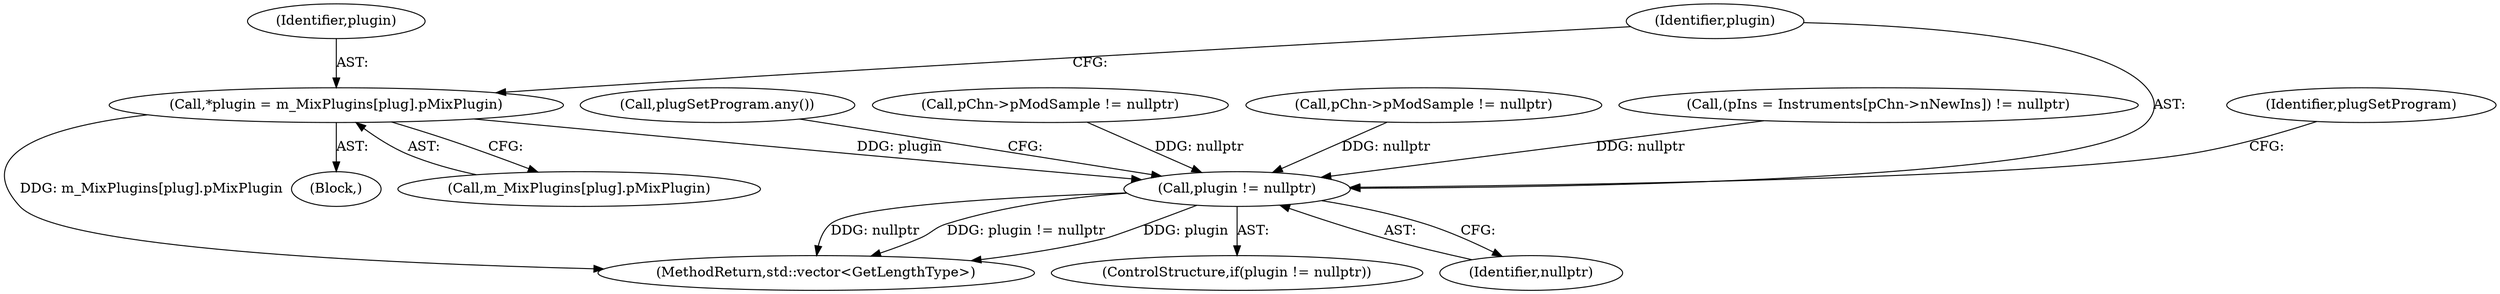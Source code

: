 digraph "0_openmpt_492022c7297ede682161d9c0ec2de15526424e76@array" {
"1003846" [label="(Call,*plugin = m_MixPlugins[plug].pMixPlugin)"];
"1003854" [label="(Call,plugin != nullptr)"];
"1001227" [label="(Call,(pIns = Instruments[pChn->nNewIns]) != nullptr)"];
"1003931" [label="(MethodReturn,std::vector<GetLengthType>)"];
"1003855" [label="(Identifier,plugin)"];
"1003834" [label="(Block,)"];
"1003861" [label="(Identifier,plugSetProgram)"];
"1003853" [label="(ControlStructure,if(plugin != nullptr))"];
"1003848" [label="(Call,m_MixPlugins[plug].pMixPlugin)"];
"1003880" [label="(Call,plugSetProgram.any())"];
"1002839" [label="(Call,pChn->pModSample != nullptr)"];
"1003856" [label="(Identifier,nullptr)"];
"1003854" [label="(Call,plugin != nullptr)"];
"1003847" [label="(Identifier,plugin)"];
"1003846" [label="(Call,*plugin = m_MixPlugins[plug].pMixPlugin)"];
"1002797" [label="(Call,pChn->pModSample != nullptr)"];
"1003846" -> "1003834"  [label="AST: "];
"1003846" -> "1003848"  [label="CFG: "];
"1003847" -> "1003846"  [label="AST: "];
"1003848" -> "1003846"  [label="AST: "];
"1003855" -> "1003846"  [label="CFG: "];
"1003846" -> "1003931"  [label="DDG: m_MixPlugins[plug].pMixPlugin"];
"1003846" -> "1003854"  [label="DDG: plugin"];
"1003854" -> "1003853"  [label="AST: "];
"1003854" -> "1003856"  [label="CFG: "];
"1003855" -> "1003854"  [label="AST: "];
"1003856" -> "1003854"  [label="AST: "];
"1003861" -> "1003854"  [label="CFG: "];
"1003880" -> "1003854"  [label="CFG: "];
"1003854" -> "1003931"  [label="DDG: nullptr"];
"1003854" -> "1003931"  [label="DDG: plugin != nullptr"];
"1003854" -> "1003931"  [label="DDG: plugin"];
"1002839" -> "1003854"  [label="DDG: nullptr"];
"1001227" -> "1003854"  [label="DDG: nullptr"];
"1002797" -> "1003854"  [label="DDG: nullptr"];
}
